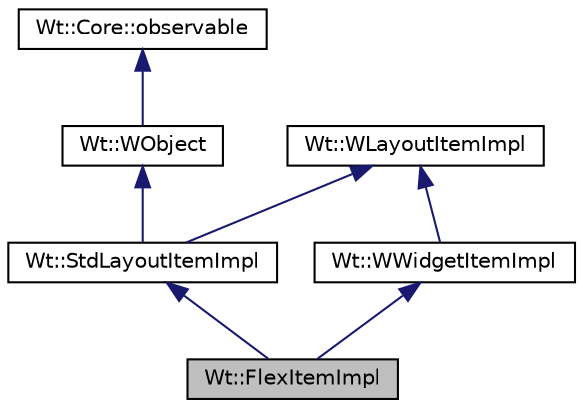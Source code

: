 digraph "Wt::FlexItemImpl"
{
 // LATEX_PDF_SIZE
  edge [fontname="Helvetica",fontsize="10",labelfontname="Helvetica",labelfontsize="10"];
  node [fontname="Helvetica",fontsize="10",shape=record];
  Node1 [label="Wt::FlexItemImpl",height=0.2,width=0.4,color="black", fillcolor="grey75", style="filled", fontcolor="black",tooltip=" "];
  Node2 -> Node1 [dir="back",color="midnightblue",fontsize="10",style="solid",fontname="Helvetica"];
  Node2 [label="Wt::StdLayoutItemImpl",height=0.2,width=0.4,color="black", fillcolor="white", style="filled",URL="$classWt_1_1StdLayoutItemImpl.html",tooltip=" "];
  Node3 -> Node2 [dir="back",color="midnightblue",fontsize="10",style="solid",fontname="Helvetica"];
  Node3 [label="Wt::WObject",height=0.2,width=0.4,color="black", fillcolor="white", style="filled",URL="$classWt_1_1WObject.html",tooltip="A base class for objects that participate in the signal/slot system."];
  Node4 -> Node3 [dir="back",color="midnightblue",fontsize="10",style="solid",fontname="Helvetica"];
  Node4 [label="Wt::Core::observable",height=0.2,width=0.4,color="black", fillcolor="white", style="filled",URL="$classWt_1_1Core_1_1observable.html",tooltip="A base class for objects whose life-time can be tracked."];
  Node5 -> Node2 [dir="back",color="midnightblue",fontsize="10",style="solid",fontname="Helvetica"];
  Node5 [label="Wt::WLayoutItemImpl",height=0.2,width=0.4,color="black", fillcolor="white", style="filled",URL="$classWt_1_1WLayoutItemImpl.html",tooltip="An abstract base class for implementing layout managers."];
  Node6 -> Node1 [dir="back",color="midnightblue",fontsize="10",style="solid",fontname="Helvetica"];
  Node6 [label="Wt::WWidgetItemImpl",height=0.2,width=0.4,color="black", fillcolor="white", style="filled",URL="$classWt_1_1WWidgetItemImpl.html",tooltip="An abstract base class for implementing layout managers."];
  Node5 -> Node6 [dir="back",color="midnightblue",fontsize="10",style="solid",fontname="Helvetica"];
}
